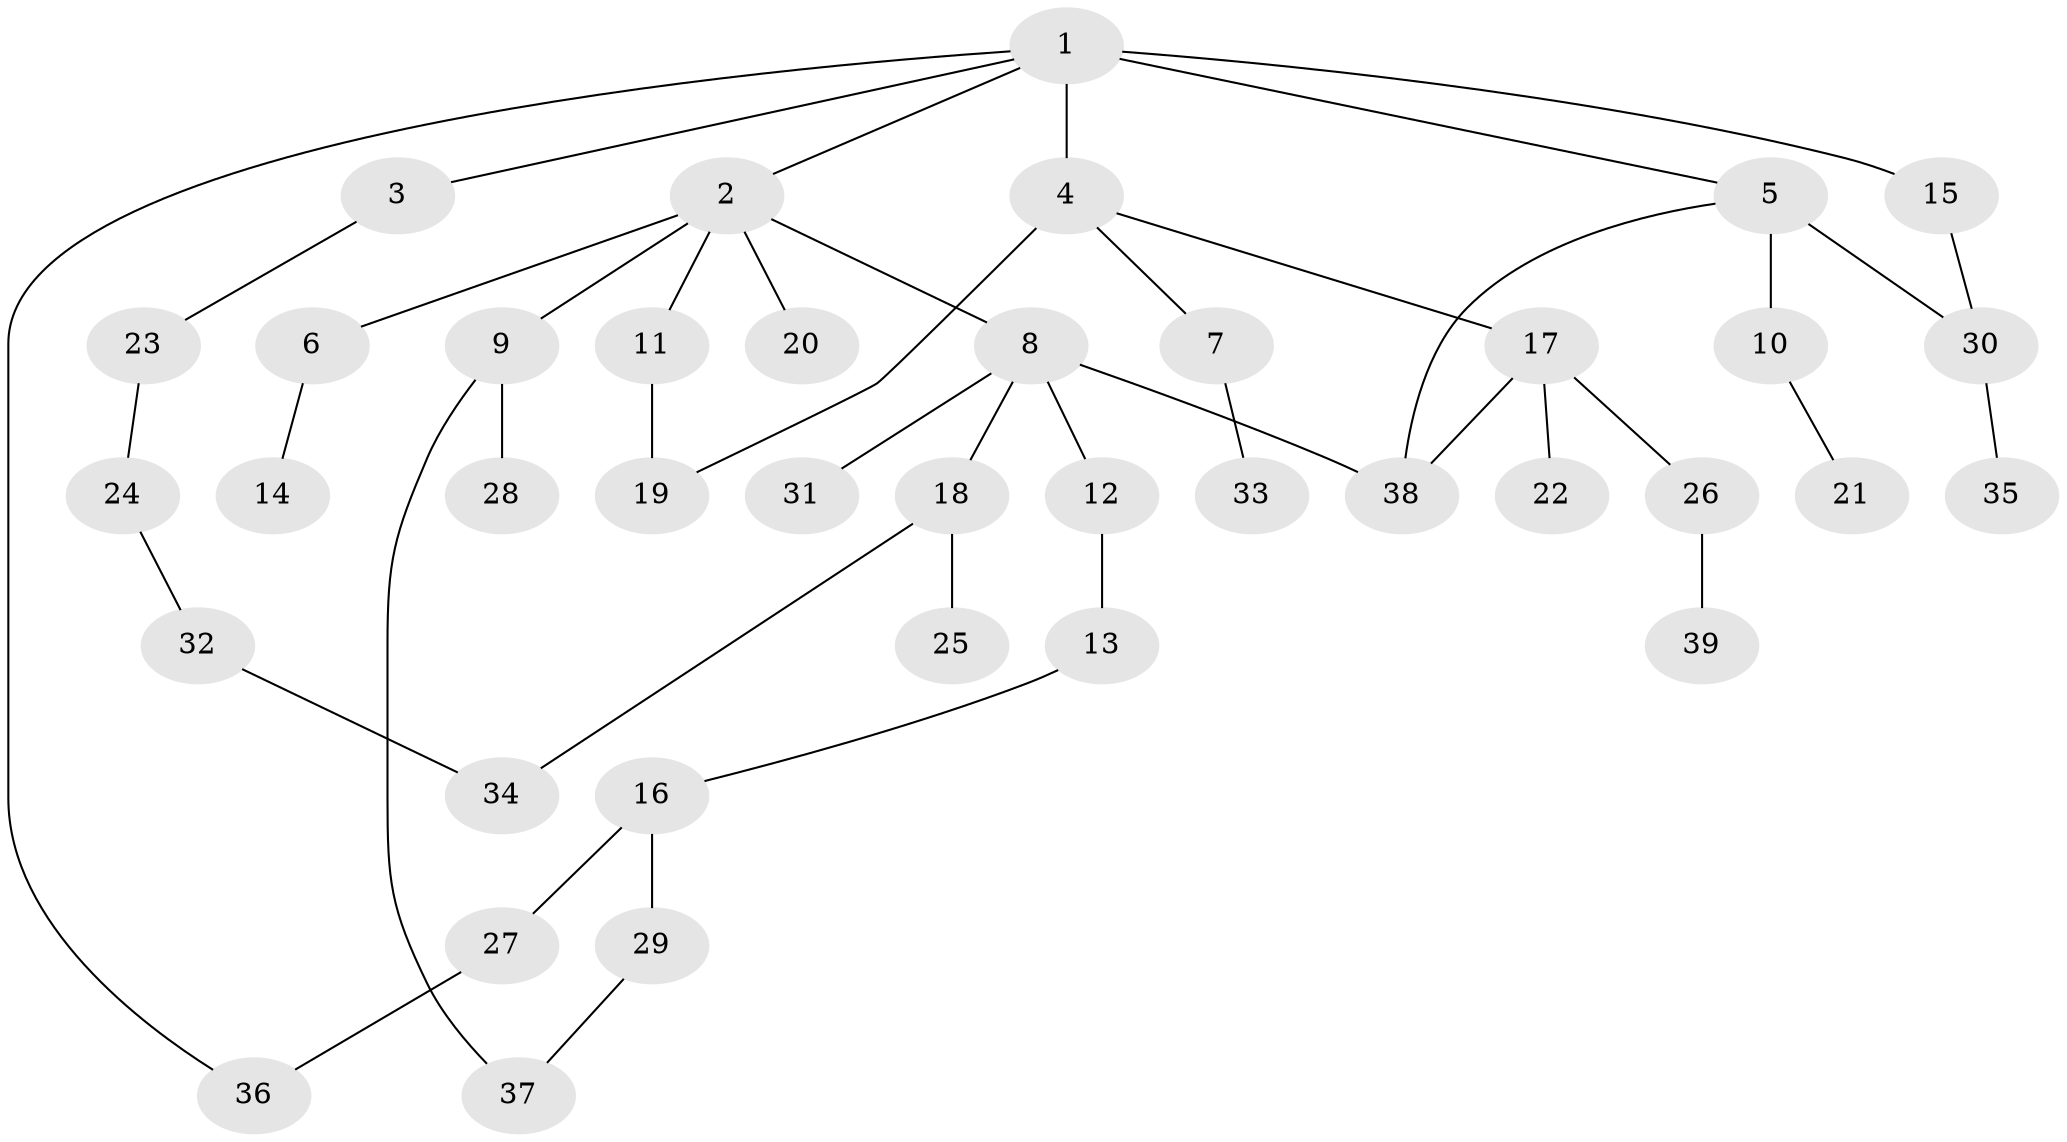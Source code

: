 // original degree distribution, {5: 0.03896103896103896, 7: 0.012987012987012988, 3: 0.24675324675324675, 8: 0.012987012987012988, 1: 0.45454545454545453, 2: 0.18181818181818182, 4: 0.05194805194805195}
// Generated by graph-tools (version 1.1) at 2025/34/03/09/25 02:34:29]
// undirected, 39 vertices, 45 edges
graph export_dot {
graph [start="1"]
  node [color=gray90,style=filled];
  1;
  2;
  3;
  4;
  5;
  6;
  7;
  8;
  9;
  10;
  11;
  12;
  13;
  14;
  15;
  16;
  17;
  18;
  19;
  20;
  21;
  22;
  23;
  24;
  25;
  26;
  27;
  28;
  29;
  30;
  31;
  32;
  33;
  34;
  35;
  36;
  37;
  38;
  39;
  1 -- 2 [weight=1.0];
  1 -- 3 [weight=1.0];
  1 -- 4 [weight=4.0];
  1 -- 5 [weight=1.0];
  1 -- 15 [weight=1.0];
  1 -- 36 [weight=1.0];
  2 -- 6 [weight=1.0];
  2 -- 8 [weight=1.0];
  2 -- 9 [weight=1.0];
  2 -- 11 [weight=1.0];
  2 -- 20 [weight=1.0];
  3 -- 23 [weight=1.0];
  4 -- 7 [weight=1.0];
  4 -- 17 [weight=1.0];
  4 -- 19 [weight=1.0];
  5 -- 10 [weight=2.0];
  5 -- 30 [weight=1.0];
  5 -- 38 [weight=1.0];
  6 -- 14 [weight=1.0];
  7 -- 33 [weight=1.0];
  8 -- 12 [weight=1.0];
  8 -- 18 [weight=1.0];
  8 -- 31 [weight=1.0];
  8 -- 38 [weight=1.0];
  9 -- 28 [weight=1.0];
  9 -- 37 [weight=1.0];
  10 -- 21 [weight=1.0];
  11 -- 19 [weight=2.0];
  12 -- 13 [weight=3.0];
  13 -- 16 [weight=1.0];
  15 -- 30 [weight=1.0];
  16 -- 27 [weight=1.0];
  16 -- 29 [weight=1.0];
  17 -- 22 [weight=1.0];
  17 -- 26 [weight=1.0];
  17 -- 38 [weight=1.0];
  18 -- 25 [weight=1.0];
  18 -- 34 [weight=1.0];
  23 -- 24 [weight=1.0];
  24 -- 32 [weight=1.0];
  26 -- 39 [weight=1.0];
  27 -- 36 [weight=1.0];
  29 -- 37 [weight=1.0];
  30 -- 35 [weight=2.0];
  32 -- 34 [weight=1.0];
}
